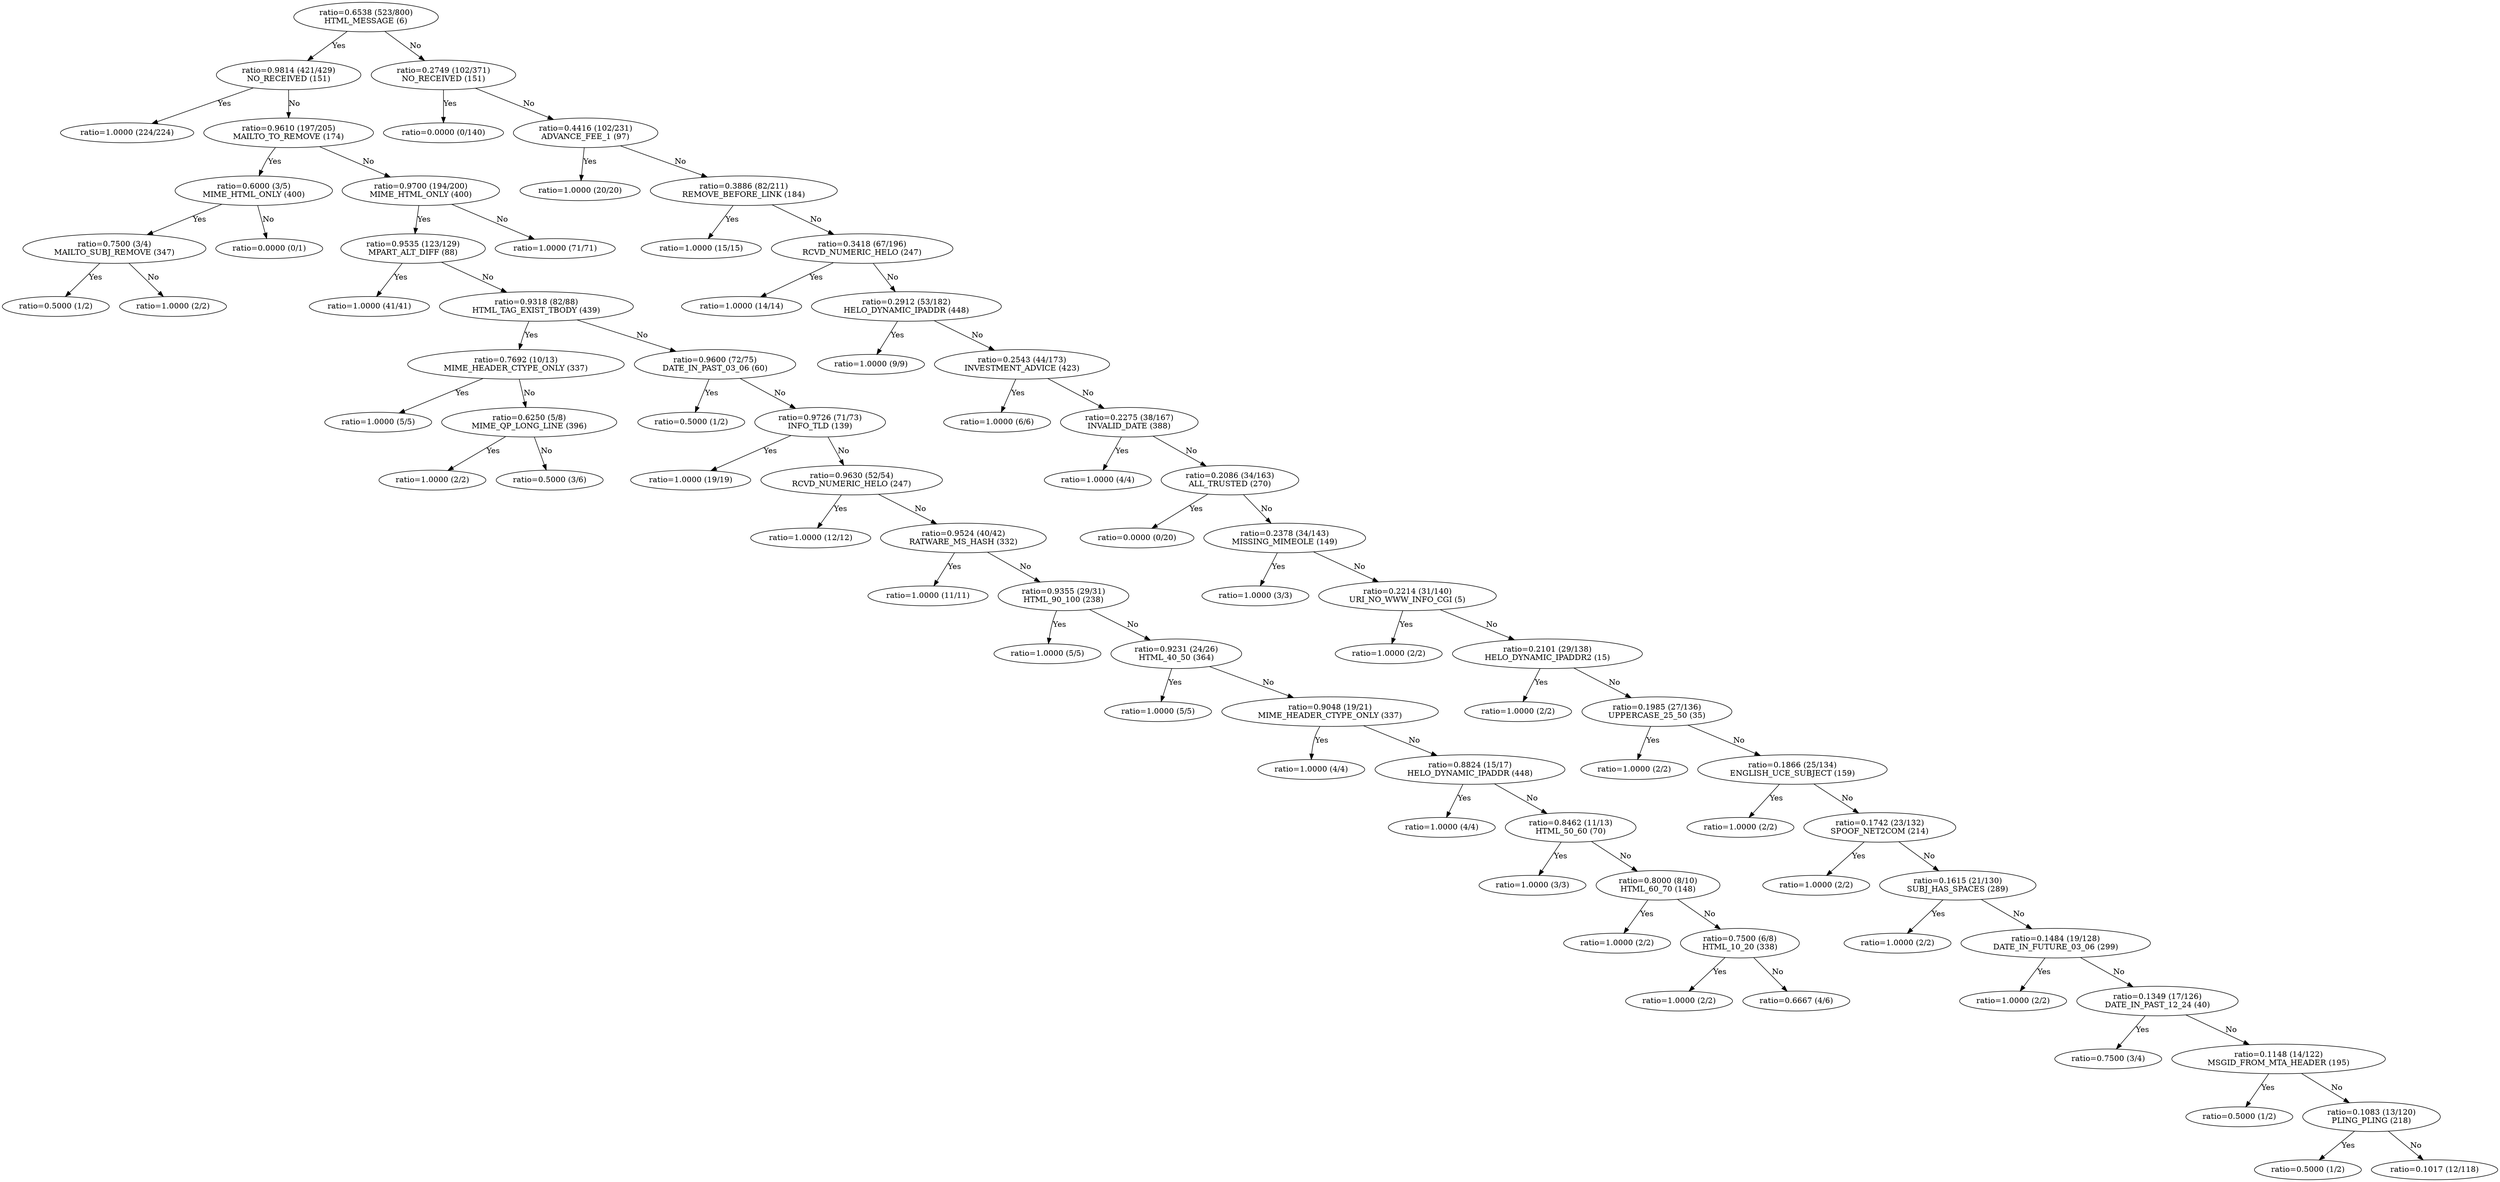 digraph decisiontree {
n743 [label="ratio=0.6538 (523/800)\nHTML_MESSAGE (6)"];

n744 [label="ratio=0.9814 (421/429)\nNO_RECEIVED (151)"];

n743 -> n744 [label=Yes];

n745 [label="ratio=1.0000 (224/224)\n"];

n744 -> n745 [label=Yes];

n744 -> n746 [label=No];

n746 [label="ratio=0.9610 (197/205)\nMAILTO_TO_REMOVE (174)"];

n747 [label="ratio=0.6000 (3/5)\nMIME_HTML_ONLY (400)"];

n746 -> n747 [label=Yes];

n748 [label="ratio=0.7500 (3/4)\nMAILTO_SUBJ_REMOVE (347)"];

n747 -> n748 [label=Yes];

n749 [label="ratio=0.5000 (1/2)\n"];

n748 -> n749 [label=Yes];

n748 -> n750 [label=No];

n750 [label="ratio=1.0000 (2/2)\n"];

n747 -> n751 [label=No];

n751 [label="ratio=0.0000 (0/1)\n"];

n746 -> n752 [label=No];

n752 [label="ratio=0.9700 (194/200)\nMIME_HTML_ONLY (400)"];

n753 [label="ratio=0.9535 (123/129)\nMPART_ALT_DIFF (88)"];

n752 -> n753 [label=Yes];

n754 [label="ratio=1.0000 (41/41)\n"];

n753 -> n754 [label=Yes];

n753 -> n755 [label=No];

n755 [label="ratio=0.9318 (82/88)\nHTML_TAG_EXIST_TBODY (439)"];

n756 [label="ratio=0.7692 (10/13)\nMIME_HEADER_CTYPE_ONLY (337)"];

n755 -> n756 [label=Yes];

n757 [label="ratio=1.0000 (5/5)\n"];

n756 -> n757 [label=Yes];

n756 -> n758 [label=No];

n758 [label="ratio=0.6250 (5/8)\nMIME_QP_LONG_LINE (396)"];

n759 [label="ratio=1.0000 (2/2)\n"];

n758 -> n759 [label=Yes];

n758 -> n760 [label=No];

n760 [label="ratio=0.5000 (3/6)\n"];

n755 -> n761 [label=No];

n761 [label="ratio=0.9600 (72/75)\nDATE_IN_PAST_03_06 (60)"];

n762 [label="ratio=0.5000 (1/2)\n"];

n761 -> n762 [label=Yes];

n761 -> n763 [label=No];

n763 [label="ratio=0.9726 (71/73)\nINFO_TLD (139)"];

n764 [label="ratio=1.0000 (19/19)\n"];

n763 -> n764 [label=Yes];

n763 -> n765 [label=No];

n765 [label="ratio=0.9630 (52/54)\nRCVD_NUMERIC_HELO (247)"];

n766 [label="ratio=1.0000 (12/12)\n"];

n765 -> n766 [label=Yes];

n765 -> n767 [label=No];

n767 [label="ratio=0.9524 (40/42)\nRATWARE_MS_HASH (332)"];

n768 [label="ratio=1.0000 (11/11)\n"];

n767 -> n768 [label=Yes];

n767 -> n769 [label=No];

n769 [label="ratio=0.9355 (29/31)\nHTML_90_100 (238)"];

n770 [label="ratio=1.0000 (5/5)\n"];

n769 -> n770 [label=Yes];

n769 -> n771 [label=No];

n771 [label="ratio=0.9231 (24/26)\nHTML_40_50 (364)"];

n772 [label="ratio=1.0000 (5/5)\n"];

n771 -> n772 [label=Yes];

n771 -> n773 [label=No];

n773 [label="ratio=0.9048 (19/21)\nMIME_HEADER_CTYPE_ONLY (337)"];

n774 [label="ratio=1.0000 (4/4)\n"];

n773 -> n774 [label=Yes];

n773 -> n775 [label=No];

n775 [label="ratio=0.8824 (15/17)\nHELO_DYNAMIC_IPADDR (448)"];

n776 [label="ratio=1.0000 (4/4)\n"];

n775 -> n776 [label=Yes];

n775 -> n777 [label=No];

n777 [label="ratio=0.8462 (11/13)\nHTML_50_60 (70)"];

n778 [label="ratio=1.0000 (3/3)\n"];

n777 -> n778 [label=Yes];

n777 -> n779 [label=No];

n779 [label="ratio=0.8000 (8/10)\nHTML_60_70 (148)"];

n780 [label="ratio=1.0000 (2/2)\n"];

n779 -> n780 [label=Yes];

n779 -> n781 [label=No];

n781 [label="ratio=0.7500 (6/8)\nHTML_10_20 (338)"];

n782 [label="ratio=1.0000 (2/2)\n"];

n781 -> n782 [label=Yes];

n781 -> n783 [label=No];

n783 [label="ratio=0.6667 (4/6)\n"];

n752 -> n784 [label=No];

n784 [label="ratio=1.0000 (71/71)\n"];

n743 -> n785 [label=No];

n785 [label="ratio=0.2749 (102/371)\nNO_RECEIVED (151)"];

n786 [label="ratio=0.0000 (0/140)\n"];

n785 -> n786 [label=Yes];

n785 -> n787 [label=No];

n787 [label="ratio=0.4416 (102/231)\nADVANCE_FEE_1 (97)"];

n788 [label="ratio=1.0000 (20/20)\n"];

n787 -> n788 [label=Yes];

n787 -> n789 [label=No];

n789 [label="ratio=0.3886 (82/211)\nREMOVE_BEFORE_LINK (184)"];

n790 [label="ratio=1.0000 (15/15)\n"];

n789 -> n790 [label=Yes];

n789 -> n791 [label=No];

n791 [label="ratio=0.3418 (67/196)\nRCVD_NUMERIC_HELO (247)"];

n792 [label="ratio=1.0000 (14/14)\n"];

n791 -> n792 [label=Yes];

n791 -> n793 [label=No];

n793 [label="ratio=0.2912 (53/182)\nHELO_DYNAMIC_IPADDR (448)"];

n794 [label="ratio=1.0000 (9/9)\n"];

n793 -> n794 [label=Yes];

n793 -> n795 [label=No];

n795 [label="ratio=0.2543 (44/173)\nINVESTMENT_ADVICE (423)"];

n796 [label="ratio=1.0000 (6/6)\n"];

n795 -> n796 [label=Yes];

n795 -> n797 [label=No];

n797 [label="ratio=0.2275 (38/167)\nINVALID_DATE (388)"];

n798 [label="ratio=1.0000 (4/4)\n"];

n797 -> n798 [label=Yes];

n797 -> n799 [label=No];

n799 [label="ratio=0.2086 (34/163)\nALL_TRUSTED (270)"];

n800 [label="ratio=0.0000 (0/20)\n"];

n799 -> n800 [label=Yes];

n799 -> n801 [label=No];

n801 [label="ratio=0.2378 (34/143)\nMISSING_MIMEOLE (149)"];

n802 [label="ratio=1.0000 (3/3)\n"];

n801 -> n802 [label=Yes];

n801 -> n803 [label=No];

n803 [label="ratio=0.2214 (31/140)\nURI_NO_WWW_INFO_CGI (5)"];

n804 [label="ratio=1.0000 (2/2)\n"];

n803 -> n804 [label=Yes];

n803 -> n805 [label=No];

n805 [label="ratio=0.2101 (29/138)\nHELO_DYNAMIC_IPADDR2 (15)"];

n806 [label="ratio=1.0000 (2/2)\n"];

n805 -> n806 [label=Yes];

n805 -> n807 [label=No];

n807 [label="ratio=0.1985 (27/136)\nUPPERCASE_25_50 (35)"];

n808 [label="ratio=1.0000 (2/2)\n"];

n807 -> n808 [label=Yes];

n807 -> n809 [label=No];

n809 [label="ratio=0.1866 (25/134)\nENGLISH_UCE_SUBJECT (159)"];

n810 [label="ratio=1.0000 (2/2)\n"];

n809 -> n810 [label=Yes];

n809 -> n811 [label=No];

n811 [label="ratio=0.1742 (23/132)\nSPOOF_NET2COM (214)"];

n812 [label="ratio=1.0000 (2/2)\n"];

n811 -> n812 [label=Yes];

n811 -> n813 [label=No];

n813 [label="ratio=0.1615 (21/130)\nSUBJ_HAS_SPACES (289)"];

n814 [label="ratio=1.0000 (2/2)\n"];

n813 -> n814 [label=Yes];

n813 -> n815 [label=No];

n815 [label="ratio=0.1484 (19/128)\nDATE_IN_FUTURE_03_06 (299)"];

n816 [label="ratio=1.0000 (2/2)\n"];

n815 -> n816 [label=Yes];

n815 -> n817 [label=No];

n817 [label="ratio=0.1349 (17/126)\nDATE_IN_PAST_12_24 (40)"];

n818 [label="ratio=0.7500 (3/4)\n"];

n817 -> n818 [label=Yes];

n817 -> n819 [label=No];

n819 [label="ratio=0.1148 (14/122)\nMSGID_FROM_MTA_HEADER (195)"];

n820 [label="ratio=0.5000 (1/2)\n"];

n819 -> n820 [label=Yes];

n819 -> n821 [label=No];

n821 [label="ratio=0.1083 (13/120)\nPLING_PLING (218)"];

n822 [label="ratio=0.5000 (1/2)\n"];

n821 -> n822 [label=Yes];

n821 -> n823 [label=No];

n823 [label="ratio=0.1017 (12/118)\n"];

}
